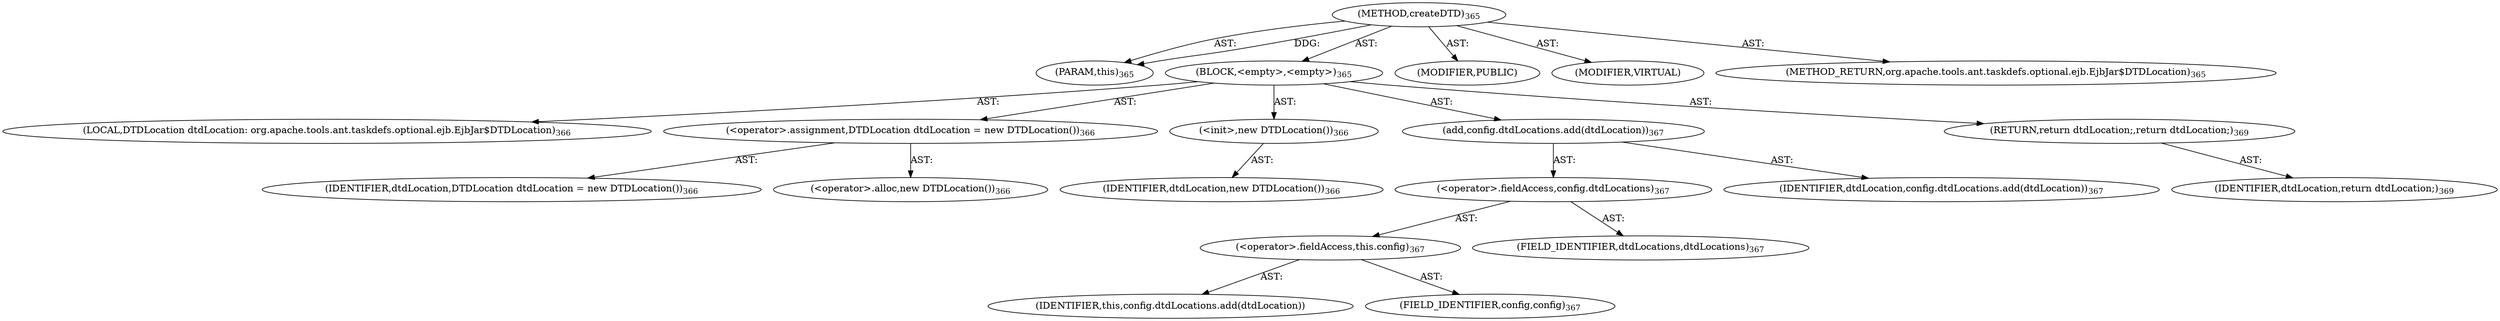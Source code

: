 digraph "createDTD" {  
"111669149713" [label = <(METHOD,createDTD)<SUB>365</SUB>> ]
"115964117014" [label = <(PARAM,this)<SUB>365</SUB>> ]
"25769803794" [label = <(BLOCK,&lt;empty&gt;,&lt;empty&gt;)<SUB>365</SUB>> ]
"94489280519" [label = <(LOCAL,DTDLocation dtdLocation: org.apache.tools.ant.taskdefs.optional.ejb.EjbJar$DTDLocation)<SUB>366</SUB>> ]
"30064771162" [label = <(&lt;operator&gt;.assignment,DTDLocation dtdLocation = new DTDLocation())<SUB>366</SUB>> ]
"68719476805" [label = <(IDENTIFIER,dtdLocation,DTDLocation dtdLocation = new DTDLocation())<SUB>366</SUB>> ]
"30064771163" [label = <(&lt;operator&gt;.alloc,new DTDLocation())<SUB>366</SUB>> ]
"30064771164" [label = <(&lt;init&gt;,new DTDLocation())<SUB>366</SUB>> ]
"68719476806" [label = <(IDENTIFIER,dtdLocation,new DTDLocation())<SUB>366</SUB>> ]
"30064771165" [label = <(add,config.dtdLocations.add(dtdLocation))<SUB>367</SUB>> ]
"30064771166" [label = <(&lt;operator&gt;.fieldAccess,config.dtdLocations)<SUB>367</SUB>> ]
"30064771167" [label = <(&lt;operator&gt;.fieldAccess,this.config)<SUB>367</SUB>> ]
"68719476807" [label = <(IDENTIFIER,this,config.dtdLocations.add(dtdLocation))> ]
"55834574880" [label = <(FIELD_IDENTIFIER,config,config)<SUB>367</SUB>> ]
"55834574881" [label = <(FIELD_IDENTIFIER,dtdLocations,dtdLocations)<SUB>367</SUB>> ]
"68719476808" [label = <(IDENTIFIER,dtdLocation,config.dtdLocations.add(dtdLocation))<SUB>367</SUB>> ]
"146028888074" [label = <(RETURN,return dtdLocation;,return dtdLocation;)<SUB>369</SUB>> ]
"68719476809" [label = <(IDENTIFIER,dtdLocation,return dtdLocation;)<SUB>369</SUB>> ]
"133143986239" [label = <(MODIFIER,PUBLIC)> ]
"133143986240" [label = <(MODIFIER,VIRTUAL)> ]
"128849018897" [label = <(METHOD_RETURN,org.apache.tools.ant.taskdefs.optional.ejb.EjbJar$DTDLocation)<SUB>365</SUB>> ]
  "111669149713" -> "115964117014"  [ label = "AST: "] 
  "111669149713" -> "25769803794"  [ label = "AST: "] 
  "111669149713" -> "133143986239"  [ label = "AST: "] 
  "111669149713" -> "133143986240"  [ label = "AST: "] 
  "111669149713" -> "128849018897"  [ label = "AST: "] 
  "25769803794" -> "94489280519"  [ label = "AST: "] 
  "25769803794" -> "30064771162"  [ label = "AST: "] 
  "25769803794" -> "30064771164"  [ label = "AST: "] 
  "25769803794" -> "30064771165"  [ label = "AST: "] 
  "25769803794" -> "146028888074"  [ label = "AST: "] 
  "30064771162" -> "68719476805"  [ label = "AST: "] 
  "30064771162" -> "30064771163"  [ label = "AST: "] 
  "30064771164" -> "68719476806"  [ label = "AST: "] 
  "30064771165" -> "30064771166"  [ label = "AST: "] 
  "30064771165" -> "68719476808"  [ label = "AST: "] 
  "30064771166" -> "30064771167"  [ label = "AST: "] 
  "30064771166" -> "55834574881"  [ label = "AST: "] 
  "30064771167" -> "68719476807"  [ label = "AST: "] 
  "30064771167" -> "55834574880"  [ label = "AST: "] 
  "146028888074" -> "68719476809"  [ label = "AST: "] 
  "111669149713" -> "115964117014"  [ label = "DDG: "] 
}
